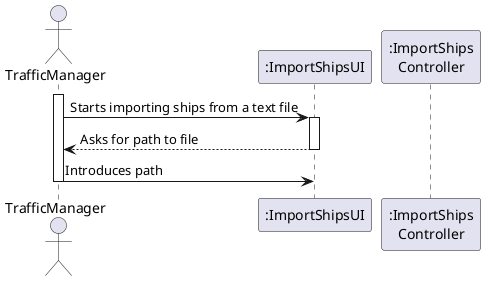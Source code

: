 @startuml
actor TrafficManager as admin

participant ":ImportShipsUI" as UI
participant ":ImportShips\nController" as CTRL

activate admin
admin -> UI: Starts importing ships from a text file
activate UI
UI --> admin: Asks for path to file
deactivate UI
admin -> UI: Introduces path


deactivate admin

@enduml